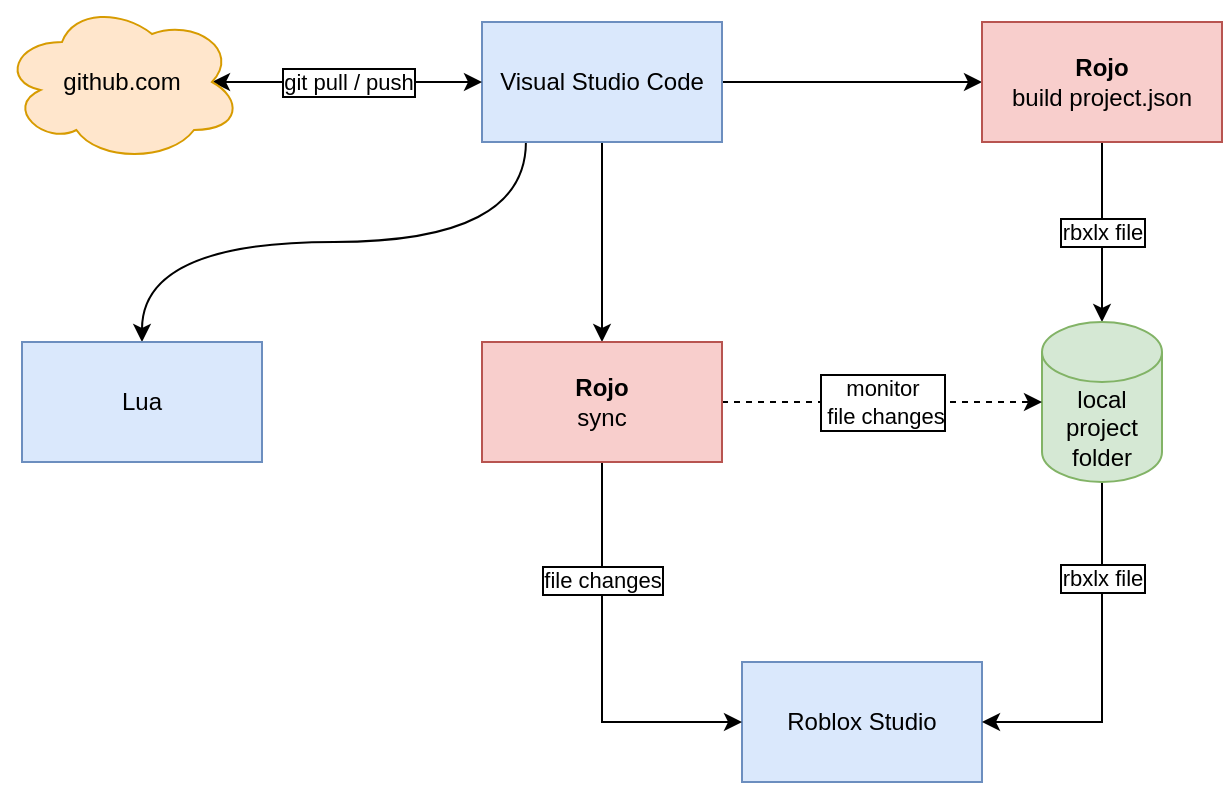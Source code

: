 <mxfile version="14.8.6" type="github">
  <diagram id="Jk72_HG5pjLHHDRiFCYW" name="Page-1">
    <mxGraphModel dx="1182" dy="707" grid="1" gridSize="10" guides="1" tooltips="1" connect="1" arrows="1" fold="1" page="1" pageScale="1" pageWidth="850" pageHeight="1100" math="0" shadow="0">
      <root>
        <mxCell id="0" />
        <mxCell id="1" parent="0" />
        <mxCell id="T4-7ruvVYxP1_Qu3IUcN-4" value="" style="edgeStyle=orthogonalEdgeStyle;rounded=0;orthogonalLoop=1;jettySize=auto;html=1;" parent="1" source="T4-7ruvVYxP1_Qu3IUcN-1" target="T4-7ruvVYxP1_Qu3IUcN-3" edge="1">
          <mxGeometry relative="1" as="geometry" />
        </mxCell>
        <mxCell id="T4-7ruvVYxP1_Qu3IUcN-11" value="" style="edgeStyle=orthogonalEdgeStyle;rounded=0;orthogonalLoop=1;jettySize=auto;html=1;startArrow=none;startFill=0;" parent="1" source="T4-7ruvVYxP1_Qu3IUcN-1" target="T4-7ruvVYxP1_Qu3IUcN-10" edge="1">
          <mxGeometry relative="1" as="geometry" />
        </mxCell>
        <mxCell id="NwxePvADw25R5ZQRZbuX-2" value="" style="edgeStyle=orthogonalEdgeStyle;orthogonalLoop=1;jettySize=auto;html=1;exitX=0.183;exitY=1;exitDx=0;exitDy=0;curved=1;exitPerimeter=0;" edge="1" parent="1" source="T4-7ruvVYxP1_Qu3IUcN-1" target="NwxePvADw25R5ZQRZbuX-1">
          <mxGeometry relative="1" as="geometry" />
        </mxCell>
        <mxCell id="T4-7ruvVYxP1_Qu3IUcN-1" value="Visual Studio Code" style="rounded=0;whiteSpace=wrap;html=1;fillColor=#dae8fc;strokeColor=#6c8ebf;" parent="1" vertex="1">
          <mxGeometry x="320" y="80" width="120" height="60" as="geometry" />
        </mxCell>
        <mxCell id="T4-7ruvVYxP1_Qu3IUcN-8" value="git pull / push" style="edgeStyle=orthogonalEdgeStyle;rounded=0;orthogonalLoop=1;jettySize=auto;html=1;exitX=0.875;exitY=0.5;exitDx=0;exitDy=0;exitPerimeter=0;startArrow=classic;startFill=1;labelBorderColor=#000000;" parent="1" source="T4-7ruvVYxP1_Qu3IUcN-2" target="T4-7ruvVYxP1_Qu3IUcN-1" edge="1">
          <mxGeometry relative="1" as="geometry" />
        </mxCell>
        <mxCell id="T4-7ruvVYxP1_Qu3IUcN-2" value="github.com" style="ellipse;shape=cloud;whiteSpace=wrap;html=1;fillColor=#ffe6cc;strokeColor=#d79b00;" parent="1" vertex="1">
          <mxGeometry x="80" y="70" width="120" height="80" as="geometry" />
        </mxCell>
        <mxCell id="T4-7ruvVYxP1_Qu3IUcN-6" value="rbxlx file" style="edgeStyle=orthogonalEdgeStyle;rounded=0;orthogonalLoop=1;jettySize=auto;html=1;labelBorderColor=#000000;entryX=0.5;entryY=0;entryDx=0;entryDy=0;entryPerimeter=0;" parent="1" source="T4-7ruvVYxP1_Qu3IUcN-3" target="T4-7ruvVYxP1_Qu3IUcN-7" edge="1">
          <mxGeometry relative="1" as="geometry" />
        </mxCell>
        <mxCell id="T4-7ruvVYxP1_Qu3IUcN-3" value="&lt;b&gt;Rojo&lt;/b&gt;&lt;br&gt;build project.json" style="rounded=0;whiteSpace=wrap;html=1;fillColor=#f8cecc;strokeColor=#b85450;" parent="1" vertex="1">
          <mxGeometry x="570" y="80" width="120" height="60" as="geometry" />
        </mxCell>
        <mxCell id="T4-7ruvVYxP1_Qu3IUcN-5" value="Roblox Studio" style="rounded=0;whiteSpace=wrap;html=1;fillColor=#dae8fc;strokeColor=#6c8ebf;" parent="1" vertex="1">
          <mxGeometry x="450" y="400" width="120" height="60" as="geometry" />
        </mxCell>
        <mxCell id="T4-7ruvVYxP1_Qu3IUcN-12" value="rbxlx file" style="edgeStyle=orthogonalEdgeStyle;rounded=0;orthogonalLoop=1;jettySize=auto;html=1;startArrow=none;startFill=0;labelBorderColor=#000000;exitX=0.5;exitY=1;exitDx=0;exitDy=0;exitPerimeter=0;entryX=1;entryY=0.5;entryDx=0;entryDy=0;" parent="1" source="T4-7ruvVYxP1_Qu3IUcN-7" target="T4-7ruvVYxP1_Qu3IUcN-5" edge="1">
          <mxGeometry x="-0.467" relative="1" as="geometry">
            <mxPoint as="offset" />
          </mxGeometry>
        </mxCell>
        <mxCell id="T4-7ruvVYxP1_Qu3IUcN-7" value="local&lt;br&gt;project&lt;br&gt;folder" style="shape=cylinder3;whiteSpace=wrap;html=1;boundedLbl=1;backgroundOutline=1;size=15;fillColor=#d5e8d4;strokeColor=#82b366;" parent="1" vertex="1">
          <mxGeometry x="600" y="230" width="60" height="80" as="geometry" />
        </mxCell>
        <mxCell id="T4-7ruvVYxP1_Qu3IUcN-14" value="file changes" style="edgeStyle=orthogonalEdgeStyle;rounded=0;orthogonalLoop=1;jettySize=auto;html=1;startArrow=none;startFill=0;entryX=0;entryY=0.5;entryDx=0;entryDy=0;exitX=0.5;exitY=1;exitDx=0;exitDy=0;labelBorderColor=#000000;" parent="1" source="T4-7ruvVYxP1_Qu3IUcN-10" target="T4-7ruvVYxP1_Qu3IUcN-5" edge="1">
          <mxGeometry x="-0.412" relative="1" as="geometry">
            <mxPoint x="520" y="270" as="targetPoint" />
            <mxPoint as="offset" />
          </mxGeometry>
        </mxCell>
        <mxCell id="T4-7ruvVYxP1_Qu3IUcN-15" value="monitor&lt;br&gt;&amp;nbsp;file changes" style="edgeStyle=orthogonalEdgeStyle;rounded=0;orthogonalLoop=1;jettySize=auto;html=1;startArrow=none;startFill=0;labelBorderColor=#000000;dashed=1;" parent="1" source="T4-7ruvVYxP1_Qu3IUcN-10" target="T4-7ruvVYxP1_Qu3IUcN-7" edge="1">
          <mxGeometry relative="1" as="geometry" />
        </mxCell>
        <mxCell id="T4-7ruvVYxP1_Qu3IUcN-10" value="&lt;b&gt;Rojo&lt;/b&gt;&lt;br&gt;sync" style="rounded=0;whiteSpace=wrap;html=1;fillColor=#f8cecc;strokeColor=#b85450;" parent="1" vertex="1">
          <mxGeometry x="320" y="240" width="120" height="60" as="geometry" />
        </mxCell>
        <mxCell id="NwxePvADw25R5ZQRZbuX-1" value="Lua" style="rounded=0;whiteSpace=wrap;html=1;fillColor=#dae8fc;strokeColor=#6c8ebf;" vertex="1" parent="1">
          <mxGeometry x="90" y="240" width="120" height="60" as="geometry" />
        </mxCell>
      </root>
    </mxGraphModel>
  </diagram>
</mxfile>
